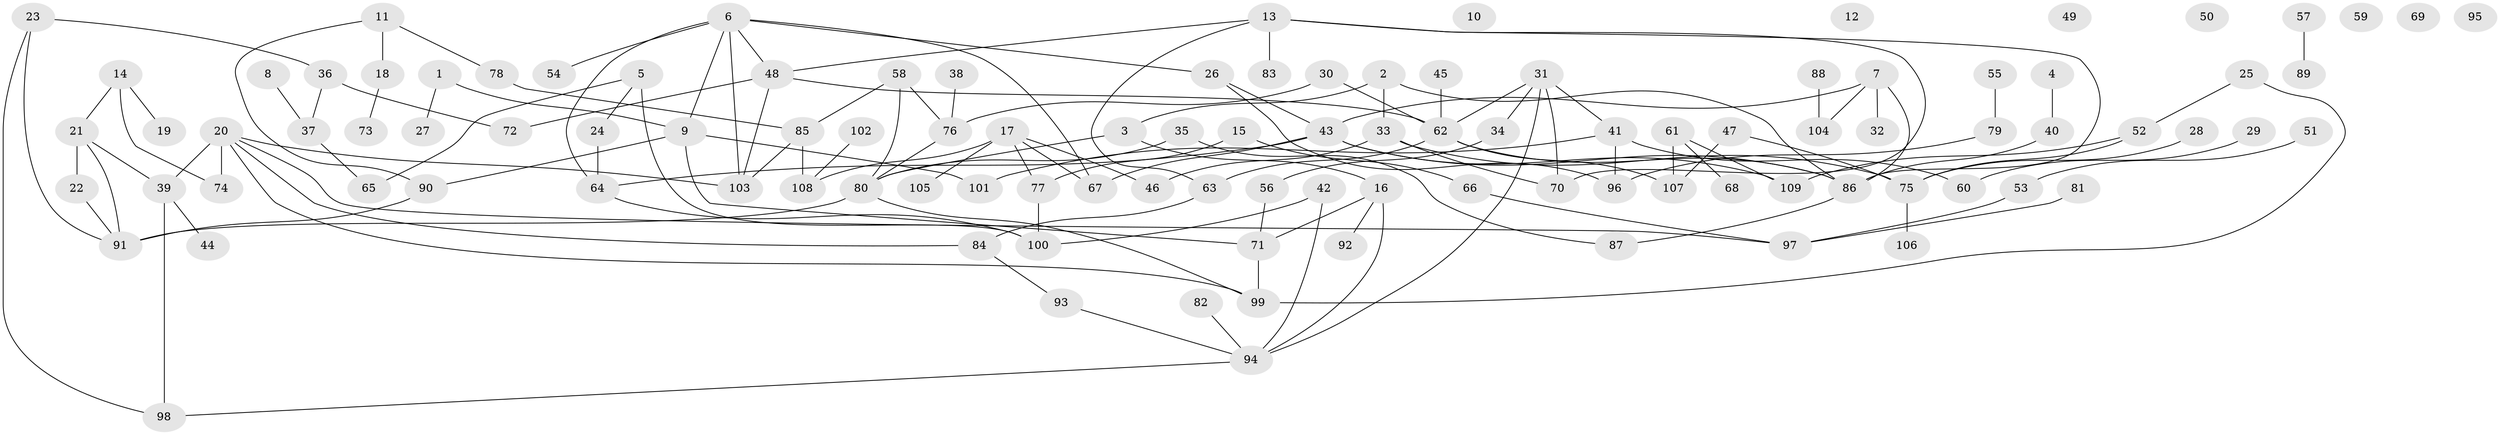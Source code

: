 // coarse degree distribution, {3: 0.24285714285714285, 9: 0.014285714285714285, 2: 0.2571428571428571, 5: 0.02857142857142857, 6: 0.07142857142857142, 12: 0.014285714285714285, 1: 0.21428571428571427, 7: 0.014285714285714285, 4: 0.14285714285714285}
// Generated by graph-tools (version 1.1) at 2025/48/03/04/25 22:48:04]
// undirected, 109 vertices, 141 edges
graph export_dot {
  node [color=gray90,style=filled];
  1;
  2;
  3;
  4;
  5;
  6;
  7;
  8;
  9;
  10;
  11;
  12;
  13;
  14;
  15;
  16;
  17;
  18;
  19;
  20;
  21;
  22;
  23;
  24;
  25;
  26;
  27;
  28;
  29;
  30;
  31;
  32;
  33;
  34;
  35;
  36;
  37;
  38;
  39;
  40;
  41;
  42;
  43;
  44;
  45;
  46;
  47;
  48;
  49;
  50;
  51;
  52;
  53;
  54;
  55;
  56;
  57;
  58;
  59;
  60;
  61;
  62;
  63;
  64;
  65;
  66;
  67;
  68;
  69;
  70;
  71;
  72;
  73;
  74;
  75;
  76;
  77;
  78;
  79;
  80;
  81;
  82;
  83;
  84;
  85;
  86;
  87;
  88;
  89;
  90;
  91;
  92;
  93;
  94;
  95;
  96;
  97;
  98;
  99;
  100;
  101;
  102;
  103;
  104;
  105;
  106;
  107;
  108;
  109;
  1 -- 9;
  1 -- 27;
  2 -- 3;
  2 -- 33;
  2 -- 86;
  3 -- 16;
  3 -- 80;
  4 -- 40;
  5 -- 24;
  5 -- 65;
  5 -- 100;
  6 -- 9;
  6 -- 26;
  6 -- 48;
  6 -- 54;
  6 -- 64;
  6 -- 67;
  6 -- 103;
  7 -- 32;
  7 -- 43;
  7 -- 86;
  7 -- 104;
  8 -- 37;
  9 -- 71;
  9 -- 90;
  9 -- 101;
  11 -- 18;
  11 -- 78;
  11 -- 90;
  13 -- 48;
  13 -- 63;
  13 -- 70;
  13 -- 83;
  13 -- 86;
  14 -- 19;
  14 -- 21;
  14 -- 74;
  15 -- 66;
  15 -- 77;
  16 -- 71;
  16 -- 92;
  16 -- 94;
  17 -- 46;
  17 -- 67;
  17 -- 77;
  17 -- 105;
  17 -- 108;
  18 -- 73;
  20 -- 39;
  20 -- 74;
  20 -- 84;
  20 -- 97;
  20 -- 99;
  20 -- 103;
  21 -- 22;
  21 -- 39;
  21 -- 91;
  22 -- 91;
  23 -- 36;
  23 -- 91;
  23 -- 98;
  24 -- 64;
  25 -- 52;
  25 -- 99;
  26 -- 43;
  26 -- 96;
  28 -- 75;
  29 -- 60;
  30 -- 62;
  30 -- 76;
  31 -- 34;
  31 -- 41;
  31 -- 62;
  31 -- 70;
  31 -- 94;
  33 -- 46;
  33 -- 70;
  33 -- 75;
  34 -- 56;
  35 -- 80;
  35 -- 87;
  36 -- 37;
  36 -- 72;
  37 -- 65;
  38 -- 76;
  39 -- 44;
  39 -- 98;
  40 -- 86;
  41 -- 60;
  41 -- 96;
  41 -- 101;
  42 -- 94;
  42 -- 100;
  43 -- 64;
  43 -- 67;
  43 -- 86;
  43 -- 109;
  45 -- 62;
  47 -- 75;
  47 -- 107;
  48 -- 62;
  48 -- 72;
  48 -- 103;
  51 -- 53;
  52 -- 75;
  52 -- 109;
  53 -- 97;
  55 -- 79;
  56 -- 71;
  57 -- 89;
  58 -- 76;
  58 -- 80;
  58 -- 85;
  61 -- 68;
  61 -- 107;
  61 -- 109;
  62 -- 63;
  62 -- 86;
  62 -- 107;
  63 -- 84;
  64 -- 100;
  66 -- 97;
  71 -- 99;
  75 -- 106;
  76 -- 80;
  77 -- 100;
  78 -- 85;
  79 -- 96;
  80 -- 91;
  80 -- 99;
  81 -- 97;
  82 -- 94;
  84 -- 93;
  85 -- 103;
  85 -- 108;
  86 -- 87;
  88 -- 104;
  90 -- 91;
  93 -- 94;
  94 -- 98;
  102 -- 108;
}
